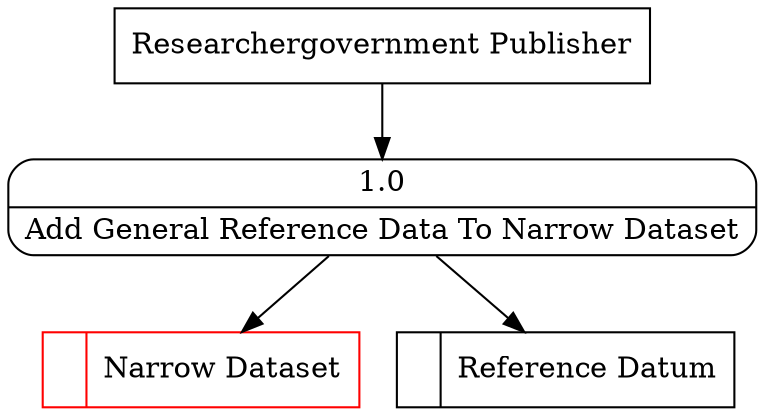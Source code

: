 digraph dfd2{ 
node[shape=record]
200 [label="<f0>  |<f1> Narrow Dataset " color=red];
201 [label="<f0>  |<f1> Reference Datum " ];
202 [label="Researchergovernment Publisher" shape=box];
203 [label="{<f0> 1.0|<f1> Add General Reference Data To Narrow Dataset }" shape=Mrecord];
202 -> 203
203 -> 201
203 -> 200
}